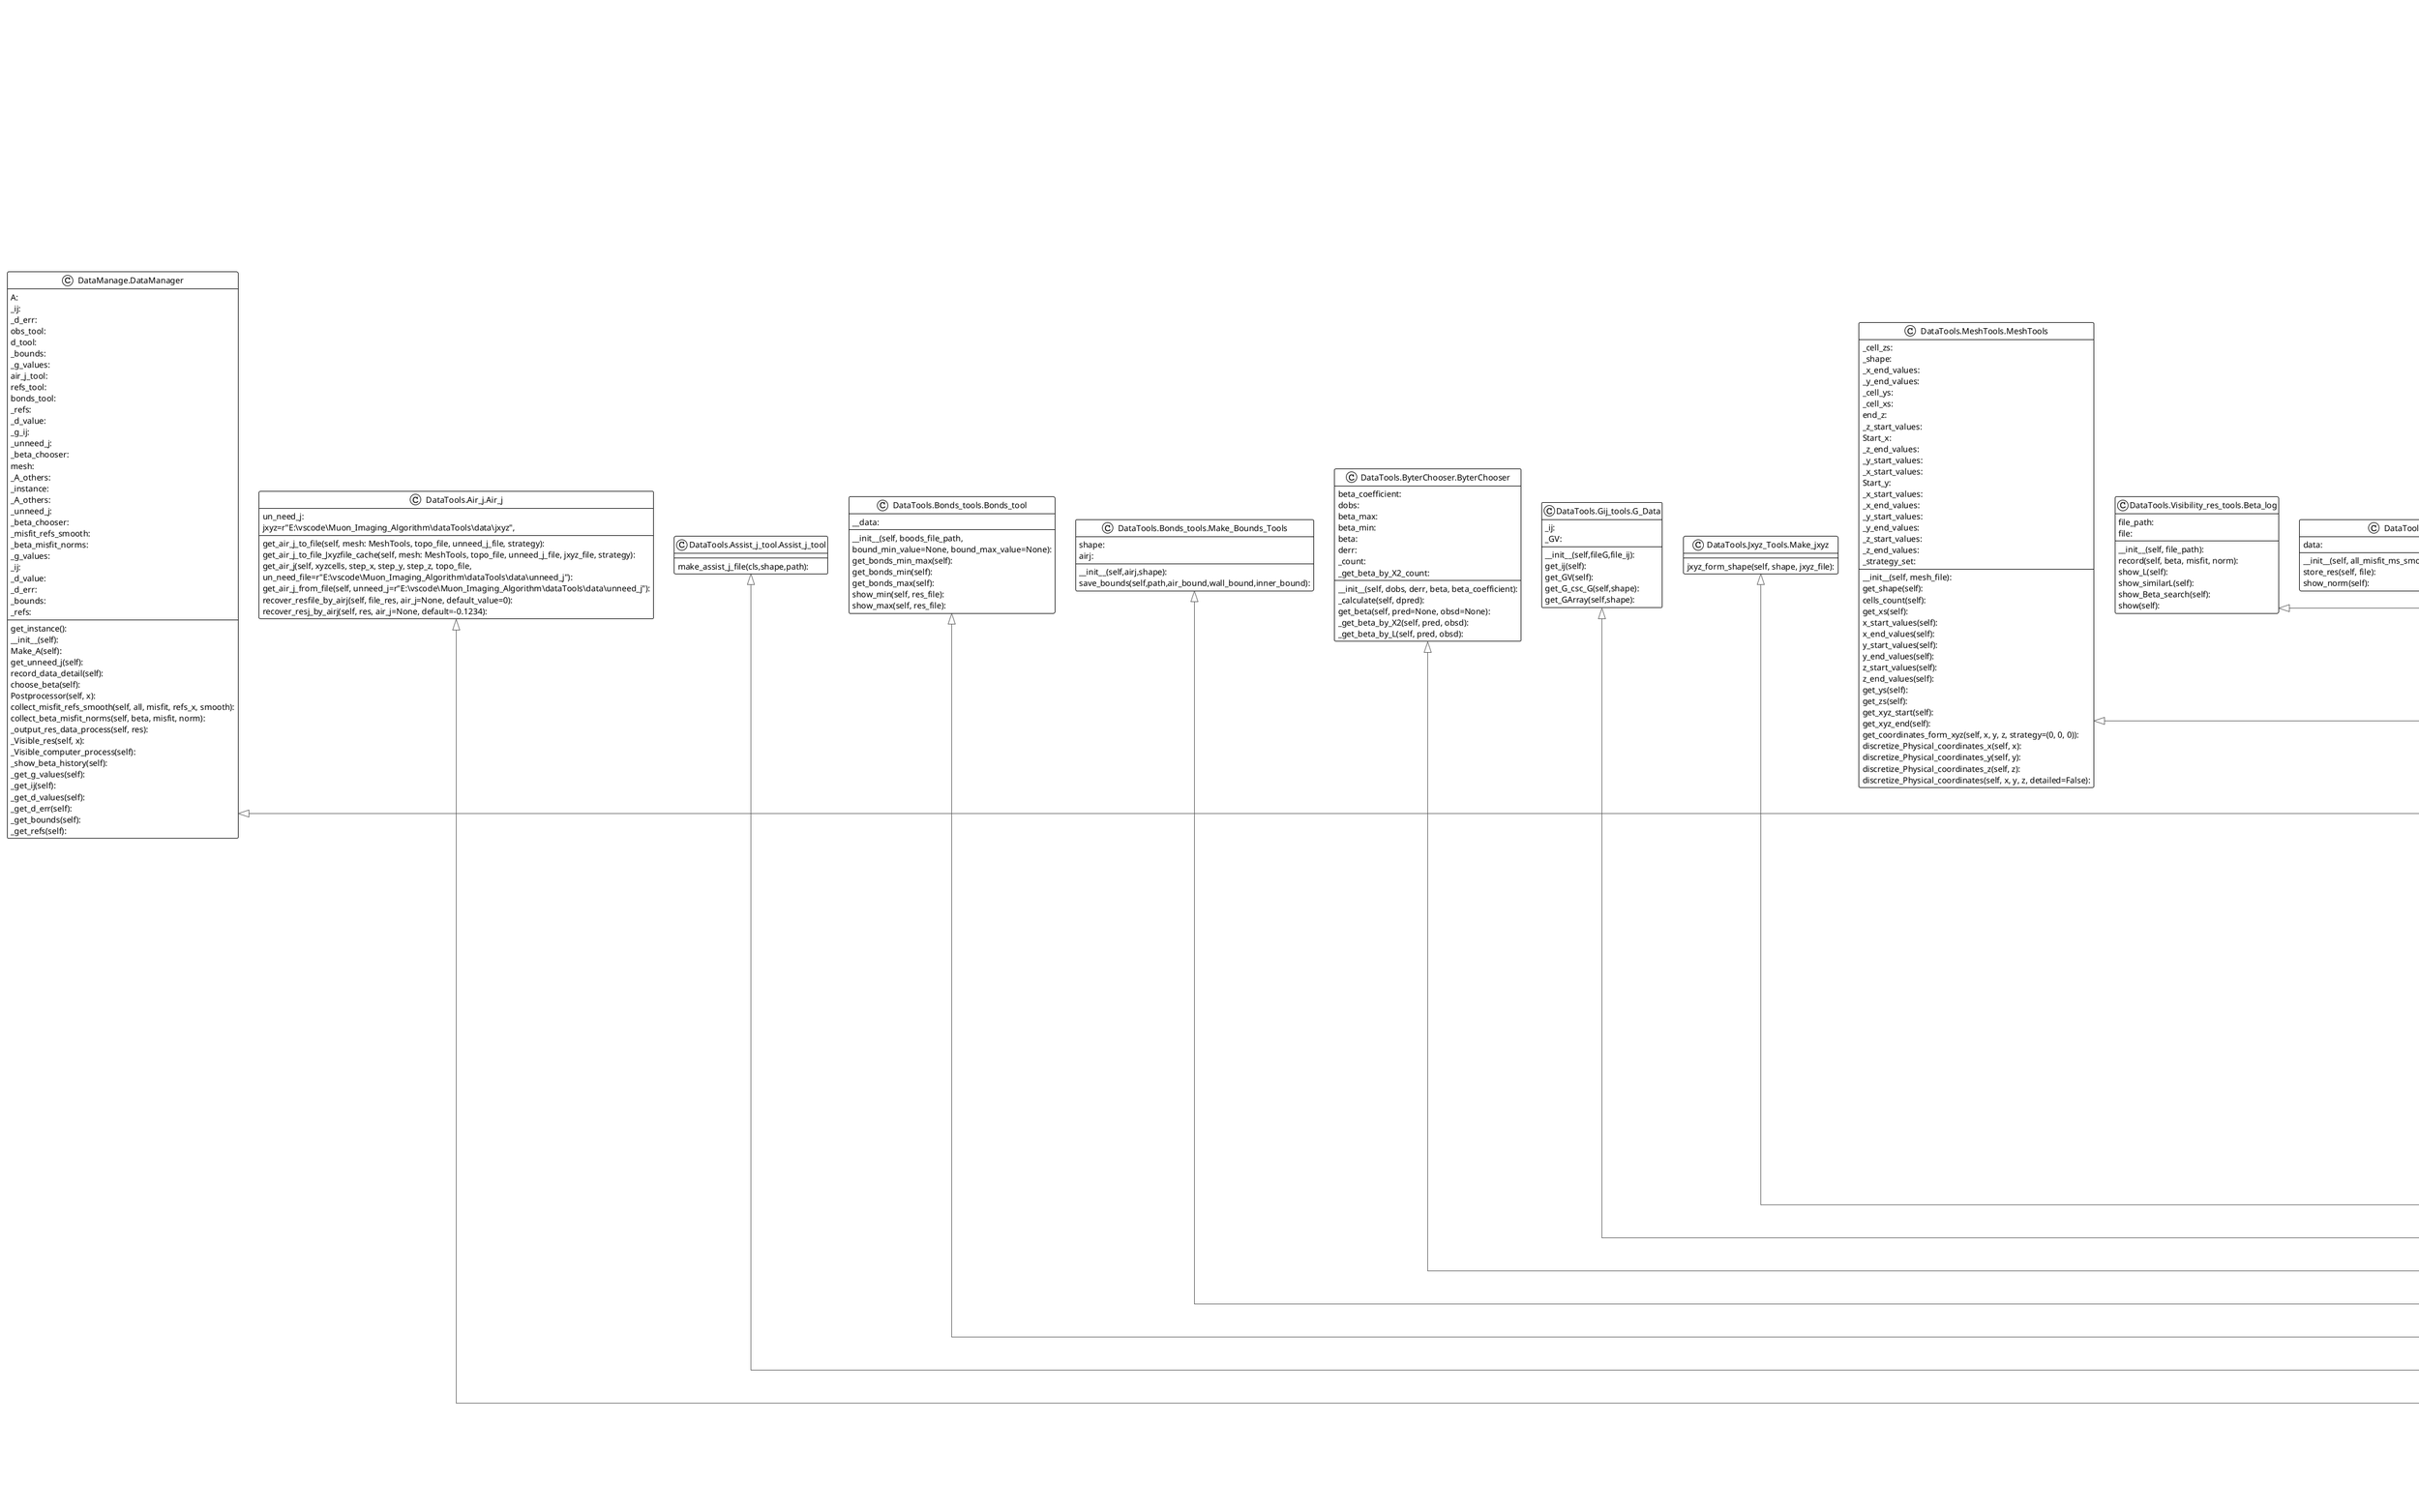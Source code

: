 @startuml

!theme plain
top to bottom direction
skinparam linetype ortho

class node4 as "DataManage.DataManager" {
   A: 
   _ij: 
   _d_err: 
   obs_tool: 
   d_tool: 
   _bounds: 
   _g_values: 
   air_j_tool: 
   refs_tool: 
   bonds_tool: 
   _refs: 
   _d_value: 
   _g_ij: 
   _unneed_j: 
   _beta_chooser: 
   mesh: 
   _A_others: 
   _instance: 
   _A_others: 
   _unneed_j: 
   _beta_chooser: 
   _misfit_refs_smooth: 
   _beta_misfit_norms: 
   _g_values: 
   _ij: 
   _d_value: 
   _d_err: 
   _bounds: 
   _refs: 
   get_instance(): 
   __init__(self): 
   Make_A(self): 
   get_unneed_j(self): 
   record_data_detail(self): 
   choose_beta(self): 
   Postprocessor(self, x): 
   collect_misfit_refs_smooth(self, all, misfit, refs_x, smooth): 
   collect_beta_misfit_norms(self, beta, misfit, norm): 
   _output_res_data_process(self, res): 
   _Visible_res(self, x): 
   _Visible_computer_process(self): 
   _show_beta_history(self): 
   _get_g_values(self): 
   _get_ij(self): 
   _get_d_values(self): 
   _get_d_err(self): 
   _get_bounds(self): 
   _get_refs(self): 
}
class node22 as "DataTools.Air_j.Air_j" {
   un_need_j: 
   get_air_j_to_file(self, mesh: MeshTools, topo_file, unneed_j_file, strategy): 
   get_air_j_to_file_Jxyzfile_cache(self, mesh: MeshTools, topo_file, unneed_j_file, jxyz_file, strategy): 
   get_air_j(self, xyzcells, step_x, step_y, step_z, topo_file,
                  jxyz=r"E:\vscode\Muon_Imaging_Algorithm\dataTools\data\jxyz",
                  un_need_file=r"E:\vscode\Muon_Imaging_Algorithm\dataTools\data\unneed_j"): 
   get_air_j_from_file(self, unneed_j=r"E:\vscode\Muon_Imaging_Algorithm\dataTools\data\unneed_j"): 
   recover_resfile_by_airj(self, file_res, air_j=None, default_value=0): 
   recover_resj_by_airj(self, res, air_j=None, default=-0.1234): 
}
class node2 as "DataTools.Assist_j_tool.Assist_j_tool" {
   make_assist_j_file(cls,shape,path): 
}
class node13 as "DataTools.Bonds_tools.Bonds_tool" {
   __data: 
   __init__(self, boods_file_path,
                 bound_min_value=None, bound_max_value=None): 
   get_bonds_min_max(self): 
   get_bonds_min(self): 
   get_bonds_max(self): 
   show_min(self, res_file): 
   show_max(self, res_file): 
}
class node6 as "DataTools.Bonds_tools.Make_Bounds_Tools" {
   shape: 
   airj: 
   __init__(self,airj,shape): 
   save_bounds(self,path,air_bound,wall_bound,inner_bound): 
}
class node5 as "DataTools.ByterChooser.ByterChooser" {
   beta_coefficient: 
   dobs: 
   beta_max: 
   beta_min: 
   beta: 
   derr: 
   _count: 
   _get_beta_by_X2_count: 
   __init__(self, dobs, derr, beta, beta_coefficient): 
   _calculate(self, dpred): 
   get_beta(self, pred=None, obsd=None): 
   _get_beta_by_X2(self, pred, obsd): 
   _get_beta_by_L(self, pred, obsd): 
}
class node1 as "DataTools.Gij_tools.G_Data" {
   _ij: 
   _GV: 
   __init__(self,fileG,file_ij): 
   get_ij(self): 
   get_GV(self): 
   get_G_csc_G(self,shape): 
   get_GArray(self,shape): 
}
class node14 as "DataTools.Jxyz_Tools.Make_jxyz" {
   jxyz_form_shape(self, shape, jxyz_file): 
}
class node12 as "DataTools.MeshTools.MeshTools" {
   _cell_zs: 
   _shape: 
   _x_end_values: 
   _y_end_values: 
   _cell_ys: 
   _cell_xs: 
   end_z: 
   _z_start_values: 
   Start_x: 
   _z_end_values: 
   _y_start_values: 
   _x_start_values: 
   Start_y: 
   _x_start_values: 
   _x_end_values: 
   _y_start_values: 
   _y_end_values: 
   _z_start_values: 
   _z_end_values: 
   _strategy_set: 
   __init__(self, mesh_file): 
   get_shape(self): 
   cells_count(self): 
   get_xs(self): 
   x_start_values(self): 
   x_end_values(self): 
   y_start_values(self): 
   y_end_values(self): 
   z_start_values(self): 
   z_end_values(self): 
   get_ys(self): 
   get_zs(self): 
   get_xyz_start(self): 
   get_xyz_end(self): 
   get_coordinates_form_xyz(self, x, y, z, strategy=(0, 0, 0)): 
   discretize_Physical_coordinates_x(self, x): 
   discretize_Physical_coordinates_y(self, y): 
   discretize_Physical_coordinates_z(self, z): 
   discretize_Physical_coordinates(self, x, y, z, detailed=False): 
}
class node16 as "DataTools.Visibility_res_tools.Beta_log" {
   file_path: 
   file: 
   __init__(self, file_path): 
   record(self, beta, misfit, norm): 
   show_L(self): 
   show_similarL(self): 
   show_Beta_search(self): 
   show(self): 
}
class node15 as "DataTools.Visibility_res_tools.Norm_tools" {
   data: 
   __init__(self, all_misfit_ms_smooth_file=None, all_misfit_ms_smooth_list=None): 
   store_res(self, file): 
   show_norm(self): 
}
class node11 as "DataTools.Visibility_res_tools.Show_pred_obsd_derr" {
   data: 
   __init__(self, pred_obsd_derr_file=None, data=None): 
   store_res(self, file): 
   show_pred_obsd(self): 
   show_pred_obsd_diff(self, interval=0.04, max_ignore=5): 
   show_pred_obs_obsderr(self): 
}
class node9 as "DataTools.d_tools.d_tools" {
   _data: 
   _data_err: 
   __init__(self, file): 
   get_d(self): 
   get_d_err(self): 
   get_d_err_range(self): 
}
class node3 as "DataTools.new_res_tools.Merge_res" {
   __init__(self): 
   Merge_res_from_file(self,res_file1,res_file2): 
}
class node21 as "DataTools.new_res_tools.new_res_tools" {
   data: 
   __init__(self, res_list=None, res_file=None): 
   mode0(self, target_file): 
   mode1(self, min, max, ignore_value, target_file=r"E:\vscode\Muon_Imaging_Algorithm\dataTools\data\new_mode1"): 
   mode2(self, ignore_value, need_min_value=0.00001, target_file=r"E:\vscode\Muon_Imaging_Algorithm\dataTools\data\new_mode2"): 
   smooth_cells(self, cells_ref_res, cell_refs, air_js, oldj, shape,bounds): 
   _get_all_neighbor_node_values(self, data, shape, oldjs, xyz,j,threshold_value,coefficient=(1,1,1,1,1,1)): 
   _get_neighbor_node_value(self, shape, default_j, oldjs, xyz): 
}
class node17 as "DataTools.obs_tools.obs_tools" {
   _data: 
   _file: 
   __init__(self, file): 
   make_d_from_obs(self, d_file): 
   get_obs_id_count(self): 
   get_data(self): 
   shape(self): 
   get_d_form_obs(self): 
   get_d_absolute_err_form_obs(self): 
   get_d_relative_error_form_obs(self): 
   get_receiver_list(self): 
}
class node26 as "DataTools.ref_tools.Make_refcence_tools" {
   shape: 
   airj: 
   __init__(self,airj,shape): 
   save_refs(self,path,air_value,wall_value,inner_value): 
}
class node20 as "DataTools.ref_tools.Ref_tools" {
   data: 
   __init__(self, path): 
   get_data(self): 
   recover_resj_by_refj(self, res, refs=None): 
   make_refs_ps_err_list(self, refs, res): 
   make_refs_ps_err_file(self, refs_file, ps, out_file): 
}
class node19 as "DataTools.res_tools.res_tools" {
   __init__(self): 
   Conversion_2(self, shape=(14, 21, 7), file_res=r"E:\vscode\Muon_Imaging_Algorithm\dataTools\data\res",
                     file_xyz=r"E:\vscode\Muon_Imaging_Algorithm\dataTools\data\jxyz",
                     file_out=r"E:\vscode\Muon_Imaging_Algorithm\dataTools\data\new"): 
}
class node23 as "DataTools.show_ray_trace_tools.show_ray_trace_tools" {
   jxyz_file: 
   data: 
   shape: 
   __init__(self, shape): 
   mark_ray(self, ids: list, show=None, group_method: list = None, id_values: dict = None,
                 file_ij=Setting.Setting.get_instance().get_G_file(),
                 file_res=r"E:\vscode\Muon_Imaging_Algorithm\dataTools\data\ray_trace"): 
   mark_ray_all(self, file_ij,
                     file_res=r"E:\vscode\Muon_Imaging_Algorithm\dataTools\data\ray_trace"): 
   find_ray_by_cells(self, ids, show=None, file_ij=r"E:\vscode\Muon_Imaging_Algorithm\dataTools\data\ij"): 
   get_j_from_scope(self, corners, xcmin, ycmin, zcmin, x_step, y_step, z_step,
                         jxyz_file=r'D:\Projects\fortran\python\dead\jxyz', show=None): 
   draw_points(self, cells: set, res_file, jxyz_file): 
}
class node25 as "DataTools.topo_tools.topo_tools" {
   _data: 
   _file: 
   _x_cache: 
   __point_cache_x: 
   cache_count: 
   __init__(self, file): 
   init_x_cache(self): 
   get_x_range(self, x, y, loose=1): 
   check_point(self, x, y, z): 
   check_point_cache(self, x, y, z, cache=True): 
   get_cache_count(self): 
}
class node10 as "Setting.Setting" {
   Setting._Sys_setting: 
   Setting._Tools_setting: 
   _sys_setting: 
   _beta: 
   _tools_setting: 
   _log: 
   _instance: 
   _init: 
   configuration_path: 
   f: 
   config: 
   Inversion_procedure_config: 
   _log_model_dic: 
   _solver_meth: 
   STP_dic: 
   _parameter: 
   _beta: 
   _alpha_s: 
   _alpha_x: 
   _alpha_y: 
   _alpha_z: 
   _all_input: 
   _obs_file: 
   _bnd_file: 
   _refs_file: 
   _mesh_file: 
   _topo_file: 
   _sparse_matrix_file: 
   _Output_file: 
   _res_file: 
   _res_refs_file: 
   _log_config: 
   _golable_log_file: 
   _local_log_path: 
   _log_model: 
   _Temp_file: 
   _all_new: 
   _jxyz_file: 
   _need_jxyz_file: 
   _Assist_j_file: 
   _G_file: 
   _d_file: 
   _air_j_file: 
   _Solve: 
   _solve_model: 
   _max_iter: 
   _max_time: 
   _rm_unable_ray: 
   _rm_air_cells: 
   _rm_unray_cells: 
   _rm_unable_cells: 
   _show_detailed: 
   _Other_setting: 
   _show_res_picture: 
   _store_res_picture: 
   _res_recover_refs: 
   _res_recover_air: 
   _air_value: 
   _sys_setting: 
   _tools_setting: 
   get_instance(): 
   set_beta(self, beta): 
   get_loger(self): 
   get_beta(self): 
   get_alpha(self): 
   get_rm_unable_ray(self): 
   get_rm_unable_cells(self): 
   get_rm_unray_cells(self): 
   get_rm_air_cells(self): 
   get_max_time(self): 
   __init__(self, *args, **kwargs): 
   record_env_detailed(self): 
   get_solve_method(self): 
   get_air_value(self): 
   get_obs_file(self): 
   get_bnd_file(self): 
   get_refs_file(self): 
   get_mesh_file(self): 
   get_topo_file(self): 
   get_sparse_matrix_file(self): 
   get_res_file(self): 
   get_res_refs_file(self): 
   get_jxyz_file(self): 
   get_G_file(self): 
   get_d_file(self): 
   get_air_j_file(self): 
   get_max_iter(self): 
   get_show_detailed(self): 
   get_res_recover_refs(self): 
   get_res_recover_air(self): 
   get_all_new(self): 
   get_need_jxyz_file(self): 
   Assist_j_file(self): 
   sys_setting(self): 
   tools_setting(self): 
}
class node7 as "Tools.MyTools.myPrint.Loger_Print" {
   loger: 
   printer: 
   __init__(self, loger, printer): 
   write(self, txt, loger=None, printer=None): 
   flush(self): 
   close(self): 
}
class node18 as "Tools.tools.Points_In_Coners_Tools" {
   ABC1: 
   p1: 
   p2: 
   ABC6: 
   ABC4: 
   ABC5: 
   ABC2: 
   ABC3: 
   __init__(self,coners:list): 
   is_in(self,points): 
}
class object {
   __doc__: 
   __dict__: 
   __slots__: 
   __module__: 
   __annotations__: 
   __class__(self: _T): 
   __class__(self, __type: Type[object]): 
   __init__(self): 
   __new__(cls: Type[_T]): 
   __setattr__(self, name: str, value: Any): 
   __eq__(self, o: object): 
   __ne__(self, o: object): 
   __str__(self): 
   __repr__(self): 
   __hash__(self): 
   __format__(self, format_spec: str): 
   __getattribute__(self, name: str): 
   __delattr__(self, name: str): 
   __sizeof__(self): 
   __reduce__(self): 
   __reduce_ex__(self, protocol: SupportsIndex): 
   __reduce_ex__(self, protocol: int): 
   __dir__(self): 
   __init_subclass__(cls): 
}
class node24 as "solver.Solver.Solver" {
   Solver.STP: 
   all_time: 
   __init__(self): 
   show_env(): 
   run(self, beta=None, def_x=None): 
   show_state(self): 
   save_res(self): 
   reset(self): 
   close(self): 
}
class node8 as "typing.Hashable" {
   __hash__(self): 
}

node4   ^-[#595959,plain]-  object 
node22  ^-[#595959,plain]-  object 
node2   ^-[#595959,plain]-  object 
node13  ^-[#595959,plain]-  object 
node6   ^-[#595959,plain]-  object 
node5   ^-[#595959,plain]-  object 
node1   ^-[#595959,plain]-  object 
node14  ^-[#595959,plain]-  object 
node12  ^-[#595959,plain]-  object 
node16  ^-[#595959,plain]-  object 
node15  ^-[#595959,plain]-  object 
node11  ^-[#595959,plain]-  object 
node9   ^-[#595959,plain]-  object 
node3   ^-[#595959,plain]-  object 
node21  ^-[#595959,plain]-  object 
node17  ^-[#595959,plain]-  object 
node26  ^-[#595959,plain]-  object 
node20  ^-[#595959,plain]-  object 
node19  ^-[#595959,plain]-  object 
node23  ^-[#595959,plain]-  object 
node25  ^-[#595959,plain]-  object 
node10  ^-[#595959,plain]-  object 
node7   ^-[#595959,plain]-  object 
node18  ^-[#595959,plain]-  object 
object  ^-[#595959,dashed]-  node8  
node24  ^-[#595959,plain]-  object 
@enduml
